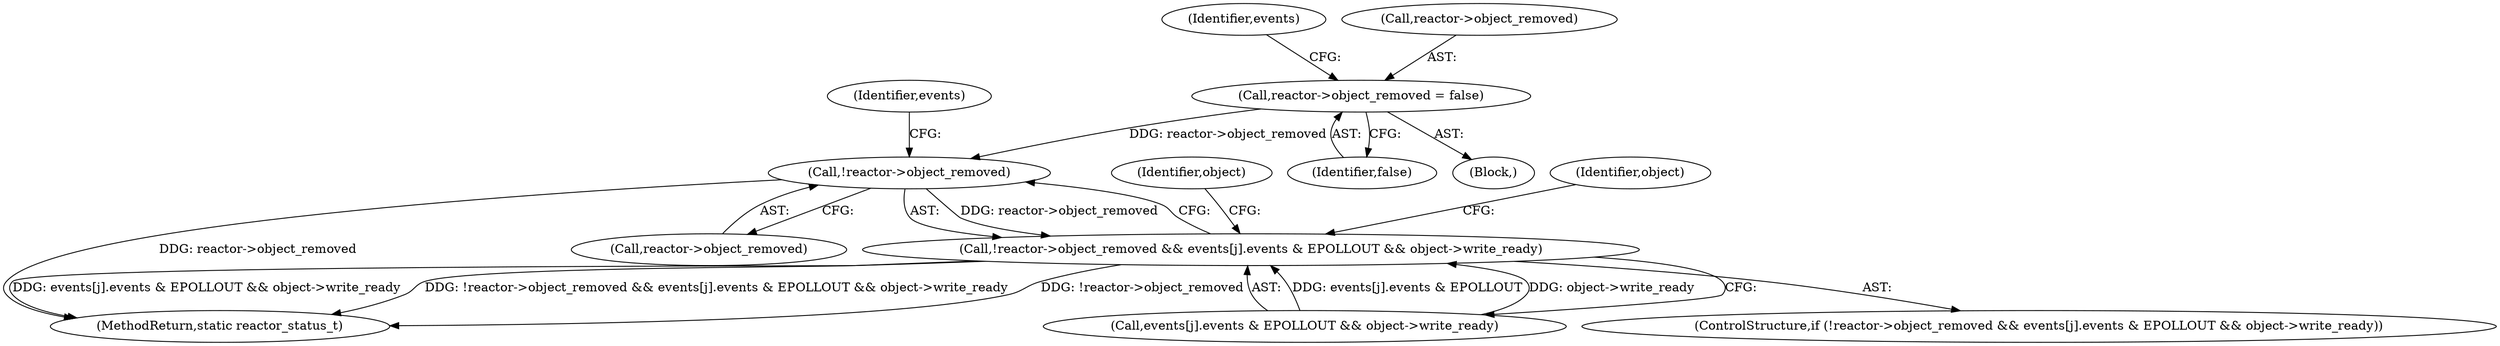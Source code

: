 digraph "0_Android_472271b153c5dc53c28beac55480a8d8434b2d5c_59@API" {
"1000293" [label="(Call,!reactor->object_removed)"];
"1000264" [label="(Call,reactor->object_removed = false)"];
"1000292" [label="(Call,!reactor->object_removed && events[j].events & EPOLLOUT && object->write_ready)"];
"1000294" [label="(Call,reactor->object_removed)"];
"1000293" [label="(Call,!reactor->object_removed)"];
"1000301" [label="(Identifier,events)"];
"1000268" [label="(Identifier,false)"];
"1000274" [label="(Identifier,events)"];
"1000292" [label="(Call,!reactor->object_removed && events[j].events & EPOLLOUT && object->write_ready)"];
"1000198" [label="(Block,)"];
"1000315" [label="(Identifier,object)"];
"1000291" [label="(ControlStructure,if (!reactor->object_removed && events[j].events & EPOLLOUT && object->write_ready))"];
"1000264" [label="(Call,reactor->object_removed = false)"];
"1000310" [label="(Identifier,object)"];
"1000336" [label="(MethodReturn,static reactor_status_t)"];
"1000297" [label="(Call,events[j].events & EPOLLOUT && object->write_ready)"];
"1000265" [label="(Call,reactor->object_removed)"];
"1000293" -> "1000292"  [label="AST: "];
"1000293" -> "1000294"  [label="CFG: "];
"1000294" -> "1000293"  [label="AST: "];
"1000301" -> "1000293"  [label="CFG: "];
"1000292" -> "1000293"  [label="CFG: "];
"1000293" -> "1000336"  [label="DDG: reactor->object_removed"];
"1000293" -> "1000292"  [label="DDG: reactor->object_removed"];
"1000264" -> "1000293"  [label="DDG: reactor->object_removed"];
"1000264" -> "1000198"  [label="AST: "];
"1000264" -> "1000268"  [label="CFG: "];
"1000265" -> "1000264"  [label="AST: "];
"1000268" -> "1000264"  [label="AST: "];
"1000274" -> "1000264"  [label="CFG: "];
"1000292" -> "1000291"  [label="AST: "];
"1000292" -> "1000297"  [label="CFG: "];
"1000297" -> "1000292"  [label="AST: "];
"1000310" -> "1000292"  [label="CFG: "];
"1000315" -> "1000292"  [label="CFG: "];
"1000292" -> "1000336"  [label="DDG: !reactor->object_removed && events[j].events & EPOLLOUT && object->write_ready"];
"1000292" -> "1000336"  [label="DDG: !reactor->object_removed"];
"1000292" -> "1000336"  [label="DDG: events[j].events & EPOLLOUT && object->write_ready"];
"1000297" -> "1000292"  [label="DDG: events[j].events & EPOLLOUT"];
"1000297" -> "1000292"  [label="DDG: object->write_ready"];
}

